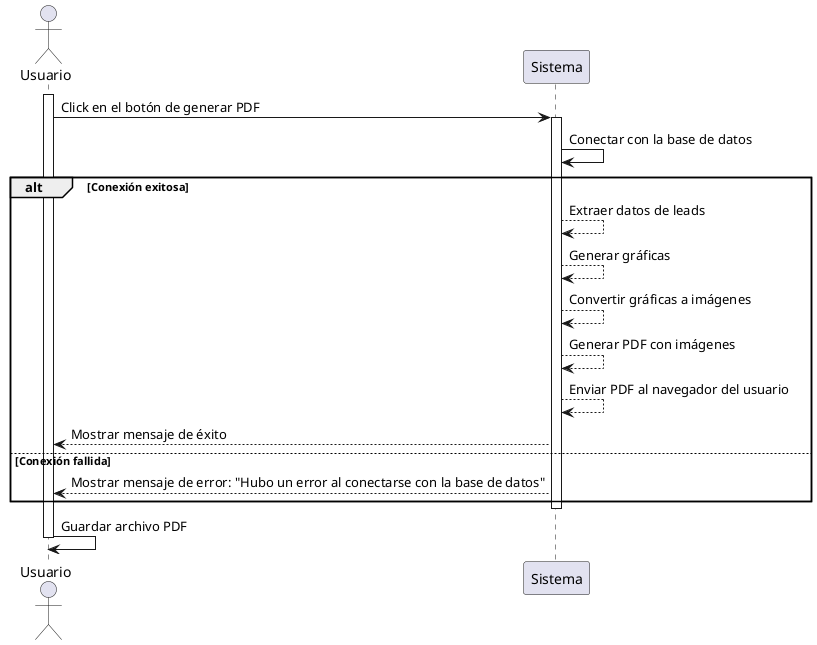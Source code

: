 @startuml
actor Usuario

activate Usuario
Usuario -> Sistema: Click en el botón de generar PDF
activate Sistema

Sistema -> Sistema: Conectar con la base de datos
alt Conexión exitosa
    Sistema --> Sistema: Extraer datos de leads
    Sistema --> Sistema: Generar gráficas
    Sistema --> Sistema: Convertir gráficas a imágenes
    Sistema --> Sistema: Generar PDF con imágenes
    Sistema --> Sistema: Enviar PDF al navegador del usuario
    Sistema --> Usuario: Mostrar mensaje de éxito
else Conexión fallida
    Sistema --> Usuario: Mostrar mensaje de error: "Hubo un error al conectarse con la base de datos"
end

deactivate Sistema
Usuario -> Usuario: Guardar archivo PDF
deactivate Usuario

@enduml

